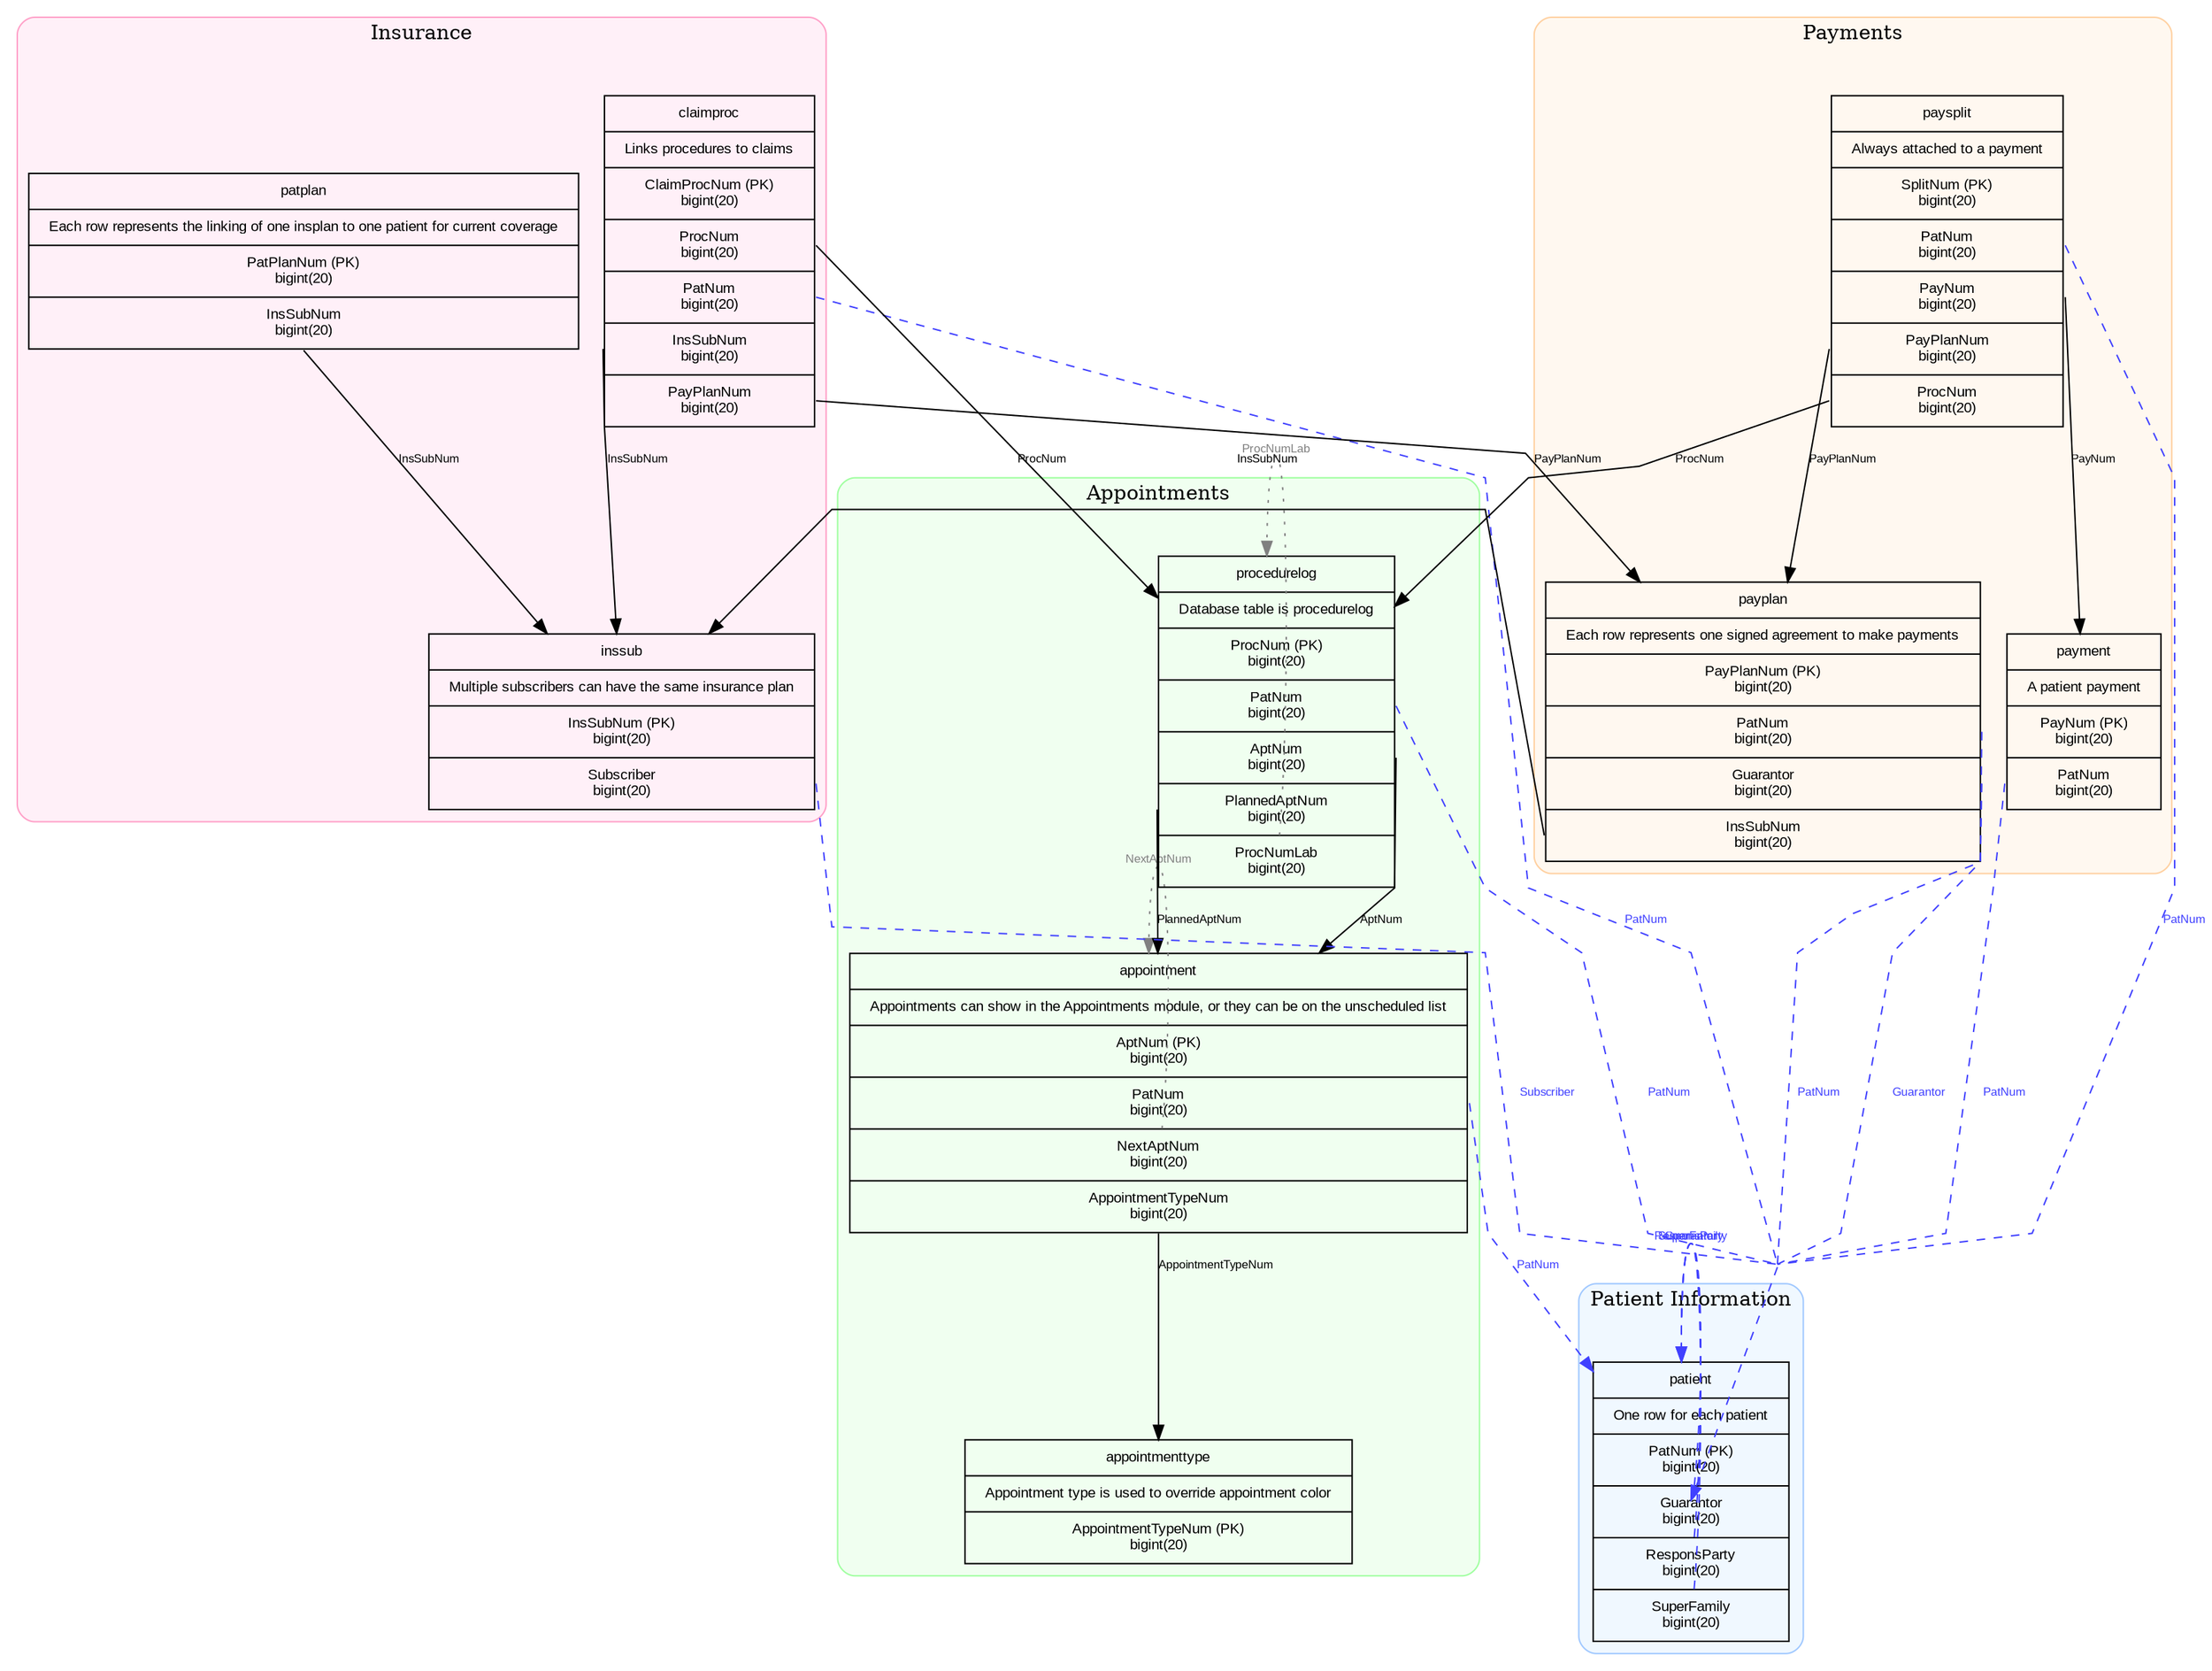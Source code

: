 digraph ERD {
    rankdir=TB;
    compound=true;
    splines=polyline;
    concentrate=true;
    node [shape=record, fontname="Arial", fontsize=10, margin="0.2,0.1"];
    edge [fontname="Arial", fontsize=8, len=1.2];

    # Define node groups
    subgraph cluster_patient {
        label="Patient Information";
        style=rounded;
        bgcolor="#f0f8ff";
        color="#a0c8ff";
        patient;  # Core patient table
    }

    subgraph cluster_appointments {
        label="Appointments";
        style=rounded;
        bgcolor="#f0fff0";
        color="#a0ffa0";
        appointment;
        appointmenttype;
        procedurelog;
    }

    subgraph cluster_insurance {
        label="Insurance";
        style=rounded;
        bgcolor="#fff0f8";
        color="#ffa0c8";
        inssub;
        patplan;
        claimproc;
    }

    subgraph cluster_payments {
        label="Payments";
        style=rounded;
        bgcolor="#fff8f0";
        color="#ffd0a0";
        payment;
        payplan;
        paysplit;
    }

    appointment [label="{appointment|<desc>Appointments can show in the Appointments module, or they can be on the unscheduled list|<AptNum> AptNum (PK)\nbigint(20)|<PatNum> PatNum\nbigint(20)|<NextAptNum> NextAptNum\nbigint(20)|<AppointmentTypeNum> AppointmentTypeNum\nbigint(20)}"];
    appointmenttype [label="{appointmenttype|<desc>Appointment type is used to override appointment color|<AppointmentTypeNum> AppointmentTypeNum (PK)\nbigint(20)}"];
    claimproc [label="{claimproc|<desc>Links procedures to claims|<ClaimProcNum> ClaimProcNum (PK)\nbigint(20)|<ProcNum> ProcNum\nbigint(20)|<PatNum> PatNum\nbigint(20)|<InsSubNum> InsSubNum\nbigint(20)|<PayPlanNum> PayPlanNum\nbigint(20)}"];
    inssub [label="{inssub|<desc>Multiple subscribers can have the same insurance plan|<InsSubNum> InsSubNum (PK)\nbigint(20)|<Subscriber> Subscriber\nbigint(20)}"];
    patient [label="{patient|<desc>One row for each patient|<PatNum> PatNum (PK)\nbigint(20)|<Guarantor> Guarantor\nbigint(20)|<ResponsParty> ResponsParty\nbigint(20)|<SuperFamily> SuperFamily\nbigint(20)}"];
    patplan [label="{patplan|<desc>Each row represents the linking of one insplan to one patient for current coverage|<PatPlanNum> PatPlanNum (PK)\nbigint(20)|<InsSubNum> InsSubNum\nbigint(20)}"];
    payment [label="{payment|<desc>A patient payment|<PayNum> PayNum (PK)\nbigint(20)|<PatNum> PatNum\nbigint(20)}"];
    payplan [label="{payplan|<desc>Each row represents one signed agreement to make payments|<PayPlanNum> PayPlanNum (PK)\nbigint(20)|<PatNum> PatNum\nbigint(20)|<Guarantor> Guarantor\nbigint(20)|<InsSubNum> InsSubNum\nbigint(20)}"];
    paysplit [label="{paysplit|<desc>Always attached to a payment|<SplitNum> SplitNum (PK)\nbigint(20)|<PatNum> PatNum\nbigint(20)|<PayNum> PayNum\nbigint(20)|<PayPlanNum> PayPlanNum\nbigint(20)|<ProcNum> ProcNum\nbigint(20)}"];
    procedurelog [label="{procedurelog|<desc>Database table is procedurelog|<ProcNum> ProcNum (PK)\nbigint(20)|<PatNum> PatNum\nbigint(20)|<AptNum> AptNum\nbigint(20)|<PlannedAptNum> PlannedAptNum\nbigint(20)|<ProcNumLab> ProcNumLab\nbigint(20)}"];

    # Relationships
    appointment:PatNum -> patient [label="PatNum" style=dashed color="#4040ff" fontcolor="#4040ff"];
    appointment:NextAptNum -> appointment [label="NextAptNum" style=dotted color="#808080" fontcolor="#808080"];
    appointment:AppointmentTypeNum -> appointmenttype [label="AppointmentTypeNum"];
    claimproc:ProcNum -> procedurelog [label="ProcNum"];
    claimproc:PatNum -> patient [label="PatNum" style=dashed color="#4040ff" fontcolor="#4040ff"];
    claimproc:InsSubNum -> inssub [label="InsSubNum"];
    claimproc:PayPlanNum -> payplan [label="PayPlanNum"];
    inssub:Subscriber -> patient [label="Subscriber" style=dashed color="#4040ff" fontcolor="#4040ff"];
    patient:Guarantor -> patient [label="Guarantor" style=dashed color="#4040ff" fontcolor="#4040ff"];
    patient:ResponsParty -> patient [label="ResponsParty" style=dashed color="#4040ff" fontcolor="#4040ff"];
    patient:SuperFamily -> patient [label="SuperFamily" style=dashed color="#4040ff" fontcolor="#4040ff"];
    patplan:InsSubNum -> inssub [label="InsSubNum"];
    payment:PatNum -> patient [label="PatNum" style=dashed color="#4040ff" fontcolor="#4040ff"];
    payplan:PatNum -> patient [label="PatNum" style=dashed color="#4040ff" fontcolor="#4040ff"];
    payplan:Guarantor -> patient [label="Guarantor" style=dashed color="#4040ff" fontcolor="#4040ff"];
    payplan:InsSubNum -> inssub [label="InsSubNum"];
    paysplit:PatNum -> patient [label="PatNum" style=dashed color="#4040ff" fontcolor="#4040ff"];
    paysplit:PayNum -> payment [label="PayNum"];
    paysplit:PayPlanNum -> payplan [label="PayPlanNum"];
    paysplit:ProcNum -> procedurelog [label="ProcNum"];
    procedurelog:PatNum -> patient [label="PatNum" style=dashed color="#4040ff" fontcolor="#4040ff"];
    procedurelog:AptNum -> appointment [label="AptNum"];
    procedurelog:PlannedAptNum -> appointment [label="PlannedAptNum"];
    procedurelog:ProcNumLab -> procedurelog [label="ProcNumLab" style=dotted color="#808080" fontcolor="#808080"];
}